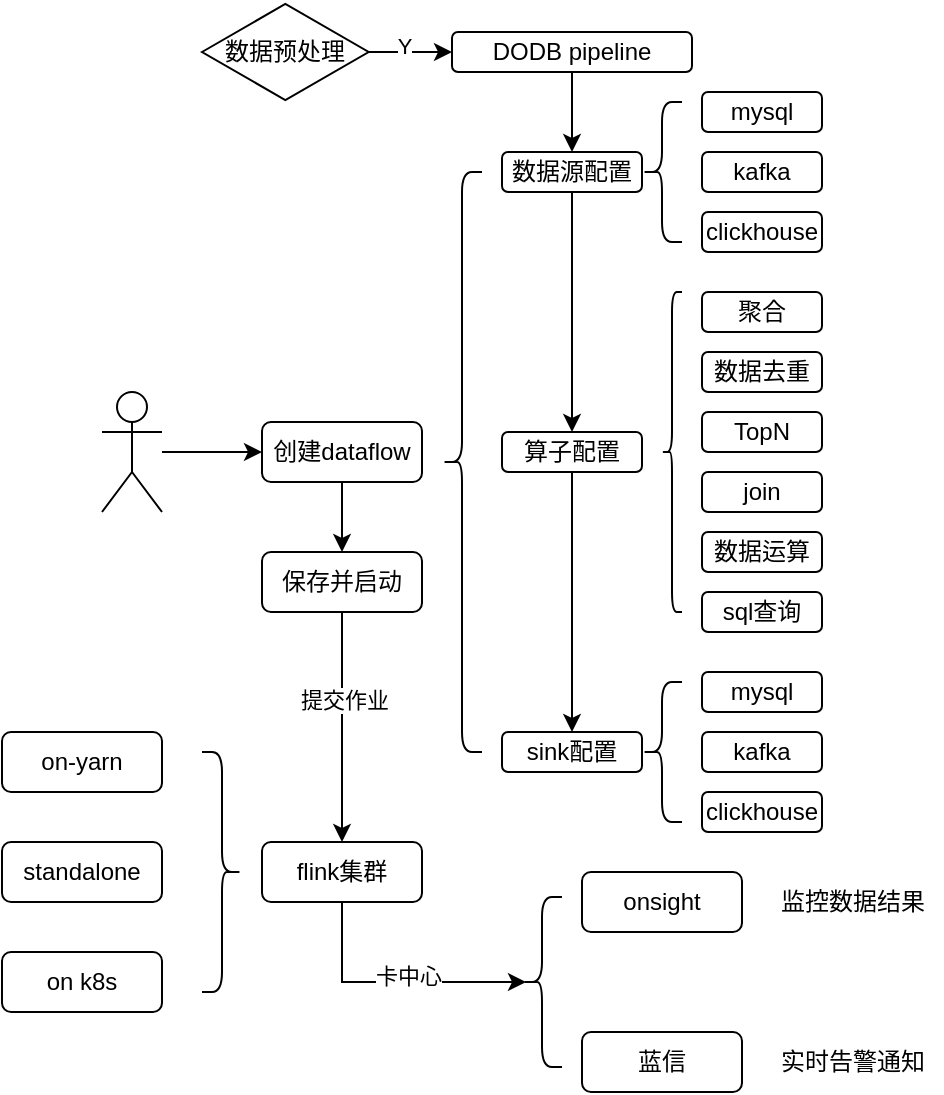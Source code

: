 <mxfile version="14.7.2" type="github">
  <diagram id="7SOYIh-ocD8_NSdhMeMT" name="Page-1">
    <mxGraphModel dx="1042" dy="1679" grid="1" gridSize="10" guides="1" tooltips="1" connect="1" arrows="1" fold="1" page="1" pageScale="1" pageWidth="827" pageHeight="1169" math="0" shadow="0">
      <root>
        <mxCell id="0" />
        <mxCell id="1" parent="0" />
        <mxCell id="SXORoa-QBr3XHSVtzo8y-6" value="" style="edgeStyle=orthogonalEdgeStyle;rounded=0;orthogonalLoop=1;jettySize=auto;html=1;" parent="1" source="SXORoa-QBr3XHSVtzo8y-2" target="SXORoa-QBr3XHSVtzo8y-5" edge="1">
          <mxGeometry relative="1" as="geometry">
            <Array as="points">
              <mxPoint x="140" y="190" />
              <mxPoint x="140" y="190" />
            </Array>
          </mxGeometry>
        </mxCell>
        <mxCell id="SXORoa-QBr3XHSVtzo8y-2" value="" style="shape=umlActor;verticalLabelPosition=bottom;verticalAlign=top;html=1;outlineConnect=0;" parent="1" vertex="1">
          <mxGeometry x="90" y="160" width="30" height="60" as="geometry" />
        </mxCell>
        <mxCell id="SXORoa-QBr3XHSVtzo8y-10" value="" style="edgeStyle=orthogonalEdgeStyle;rounded=0;orthogonalLoop=1;jettySize=auto;html=1;" parent="1" source="SXORoa-QBr3XHSVtzo8y-5" target="SXORoa-QBr3XHSVtzo8y-9" edge="1">
          <mxGeometry relative="1" as="geometry" />
        </mxCell>
        <mxCell id="SXORoa-QBr3XHSVtzo8y-5" value="创建dataflow" style="rounded=1;whiteSpace=wrap;html=1;" parent="1" vertex="1">
          <mxGeometry x="170" y="175" width="80" height="30" as="geometry" />
        </mxCell>
        <mxCell id="SXORoa-QBr3XHSVtzo8y-15" value="" style="edgeStyle=orthogonalEdgeStyle;rounded=0;orthogonalLoop=1;jettySize=auto;html=1;" parent="1" source="SXORoa-QBr3XHSVtzo8y-7" target="SXORoa-QBr3XHSVtzo8y-14" edge="1">
          <mxGeometry relative="1" as="geometry" />
        </mxCell>
        <mxCell id="SXORoa-QBr3XHSVtzo8y-7" value="数据源配置" style="rounded=1;whiteSpace=wrap;html=1;" parent="1" vertex="1">
          <mxGeometry x="290" y="40" width="70" height="20" as="geometry" />
        </mxCell>
        <mxCell id="SXORoa-QBr3XHSVtzo8y-55" value="" style="edgeStyle=orthogonalEdgeStyle;rounded=0;orthogonalLoop=1;jettySize=auto;html=1;" parent="1" source="SXORoa-QBr3XHSVtzo8y-9" target="SXORoa-QBr3XHSVtzo8y-54" edge="1">
          <mxGeometry relative="1" as="geometry" />
        </mxCell>
        <mxCell id="SXORoa-QBr3XHSVtzo8y-56" value="提交作业" style="edgeLabel;html=1;align=center;verticalAlign=middle;resizable=0;points=[];" parent="SXORoa-QBr3XHSVtzo8y-55" vertex="1" connectable="0">
          <mxGeometry x="-0.244" y="1" relative="1" as="geometry">
            <mxPoint as="offset" />
          </mxGeometry>
        </mxCell>
        <mxCell id="SXORoa-QBr3XHSVtzo8y-9" value="保存并启动" style="rounded=1;whiteSpace=wrap;html=1;" parent="1" vertex="1">
          <mxGeometry x="170" y="240" width="80" height="30" as="geometry" />
        </mxCell>
        <mxCell id="SXORoa-QBr3XHSVtzo8y-11" value="" style="shape=curlyBracket;whiteSpace=wrap;html=1;rounded=1;size=0.5;" parent="1" vertex="1">
          <mxGeometry x="260" y="50" width="20" height="290" as="geometry" />
        </mxCell>
        <mxCell id="SXORoa-QBr3XHSVtzo8y-17" value="" style="edgeStyle=orthogonalEdgeStyle;rounded=0;orthogonalLoop=1;jettySize=auto;html=1;" parent="1" source="SXORoa-QBr3XHSVtzo8y-14" target="SXORoa-QBr3XHSVtzo8y-16" edge="1">
          <mxGeometry relative="1" as="geometry" />
        </mxCell>
        <mxCell id="SXORoa-QBr3XHSVtzo8y-14" value="算子配置" style="rounded=1;whiteSpace=wrap;html=1;" parent="1" vertex="1">
          <mxGeometry x="290" y="180" width="70" height="20" as="geometry" />
        </mxCell>
        <mxCell id="SXORoa-QBr3XHSVtzo8y-16" value="sink配置" style="rounded=1;whiteSpace=wrap;html=1;" parent="1" vertex="1">
          <mxGeometry x="290" y="330" width="70" height="20" as="geometry" />
        </mxCell>
        <mxCell id="SXORoa-QBr3XHSVtzo8y-19" value="" style="shape=curlyBracket;whiteSpace=wrap;html=1;rounded=1;" parent="1" vertex="1">
          <mxGeometry x="360" y="15" width="20" height="70" as="geometry" />
        </mxCell>
        <mxCell id="SXORoa-QBr3XHSVtzo8y-20" value="mysql" style="rounded=1;whiteSpace=wrap;html=1;" parent="1" vertex="1">
          <mxGeometry x="390" y="10" width="60" height="20" as="geometry" />
        </mxCell>
        <mxCell id="SXORoa-QBr3XHSVtzo8y-23" value="" style="shape=curlyBracket;whiteSpace=wrap;html=1;rounded=1;size=0.5;" parent="1" vertex="1">
          <mxGeometry x="370" y="110" width="10" height="160" as="geometry" />
        </mxCell>
        <mxCell id="SXORoa-QBr3XHSVtzo8y-25" value="kafka" style="rounded=1;whiteSpace=wrap;html=1;" parent="1" vertex="1">
          <mxGeometry x="390" y="40" width="60" height="20" as="geometry" />
        </mxCell>
        <mxCell id="SXORoa-QBr3XHSVtzo8y-26" value="clickhouse" style="rounded=1;whiteSpace=wrap;html=1;" parent="1" vertex="1">
          <mxGeometry x="390" y="70" width="60" height="20" as="geometry" />
        </mxCell>
        <mxCell id="SXORoa-QBr3XHSVtzo8y-27" value="聚合" style="rounded=1;whiteSpace=wrap;html=1;" parent="1" vertex="1">
          <mxGeometry x="390" y="110" width="60" height="20" as="geometry" />
        </mxCell>
        <mxCell id="SXORoa-QBr3XHSVtzo8y-28" value="数据去重" style="rounded=1;whiteSpace=wrap;html=1;" parent="1" vertex="1">
          <mxGeometry x="390" y="140" width="60" height="20" as="geometry" />
        </mxCell>
        <mxCell id="SXORoa-QBr3XHSVtzo8y-29" value="TopN" style="rounded=1;whiteSpace=wrap;html=1;" parent="1" vertex="1">
          <mxGeometry x="390" y="170" width="60" height="20" as="geometry" />
        </mxCell>
        <mxCell id="SXORoa-QBr3XHSVtzo8y-30" value="join" style="rounded=1;whiteSpace=wrap;html=1;" parent="1" vertex="1">
          <mxGeometry x="390" y="200" width="60" height="20" as="geometry" />
        </mxCell>
        <mxCell id="SXORoa-QBr3XHSVtzo8y-31" value="数据运算" style="rounded=1;whiteSpace=wrap;html=1;" parent="1" vertex="1">
          <mxGeometry x="390" y="230" width="60" height="20" as="geometry" />
        </mxCell>
        <mxCell id="SXORoa-QBr3XHSVtzo8y-32" value="sql查询" style="rounded=1;whiteSpace=wrap;html=1;" parent="1" vertex="1">
          <mxGeometry x="390" y="260" width="60" height="20" as="geometry" />
        </mxCell>
        <mxCell id="SXORoa-QBr3XHSVtzo8y-33" value="" style="shape=curlyBracket;whiteSpace=wrap;html=1;rounded=1;" parent="1" vertex="1">
          <mxGeometry x="360" y="305" width="20" height="70" as="geometry" />
        </mxCell>
        <mxCell id="SXORoa-QBr3XHSVtzo8y-34" value="mysql" style="rounded=1;whiteSpace=wrap;html=1;" parent="1" vertex="1">
          <mxGeometry x="390" y="300" width="60" height="20" as="geometry" />
        </mxCell>
        <mxCell id="SXORoa-QBr3XHSVtzo8y-35" value="kafka" style="rounded=1;whiteSpace=wrap;html=1;" parent="1" vertex="1">
          <mxGeometry x="390" y="330" width="60" height="20" as="geometry" />
        </mxCell>
        <mxCell id="SXORoa-QBr3XHSVtzo8y-36" value="clickhouse" style="rounded=1;whiteSpace=wrap;html=1;" parent="1" vertex="1">
          <mxGeometry x="390" y="360" width="60" height="20" as="geometry" />
        </mxCell>
        <mxCell id="SXORoa-QBr3XHSVtzo8y-48" value="" style="edgeStyle=orthogonalEdgeStyle;rounded=0;orthogonalLoop=1;jettySize=auto;html=1;" parent="1" source="SXORoa-QBr3XHSVtzo8y-37" target="SXORoa-QBr3XHSVtzo8y-7" edge="1">
          <mxGeometry relative="1" as="geometry" />
        </mxCell>
        <mxCell id="SXORoa-QBr3XHSVtzo8y-37" value="DODB pipeline" style="rounded=1;whiteSpace=wrap;html=1;" parent="1" vertex="1">
          <mxGeometry x="265" y="-20" width="120" height="20" as="geometry" />
        </mxCell>
        <mxCell id="SXORoa-QBr3XHSVtzo8y-52" value="" style="edgeStyle=orthogonalEdgeStyle;rounded=0;orthogonalLoop=1;jettySize=auto;html=1;" parent="1" source="SXORoa-QBr3XHSVtzo8y-49" target="SXORoa-QBr3XHSVtzo8y-37" edge="1">
          <mxGeometry relative="1" as="geometry" />
        </mxCell>
        <mxCell id="SXORoa-QBr3XHSVtzo8y-53" value="Y" style="edgeLabel;html=1;align=center;verticalAlign=middle;resizable=0;points=[];" parent="SXORoa-QBr3XHSVtzo8y-52" vertex="1" connectable="0">
          <mxGeometry x="-0.16" y="3" relative="1" as="geometry">
            <mxPoint as="offset" />
          </mxGeometry>
        </mxCell>
        <mxCell id="SXORoa-QBr3XHSVtzo8y-49" value="数据预处理" style="html=1;whiteSpace=wrap;aspect=fixed;shape=isoRectangle;" parent="1" vertex="1">
          <mxGeometry x="140.0" y="-35" width="83.33" height="50" as="geometry" />
        </mxCell>
        <mxCell id="SXORoa-QBr3XHSVtzo8y-65" style="edgeStyle=orthogonalEdgeStyle;rounded=0;orthogonalLoop=1;jettySize=auto;html=1;entryX=0.1;entryY=0.5;entryDx=0;entryDy=0;entryPerimeter=0;" parent="1" source="SXORoa-QBr3XHSVtzo8y-54" target="SXORoa-QBr3XHSVtzo8y-64" edge="1">
          <mxGeometry relative="1" as="geometry">
            <Array as="points">
              <mxPoint x="210" y="455" />
            </Array>
          </mxGeometry>
        </mxCell>
        <mxCell id="SXORoa-QBr3XHSVtzo8y-71" value="卡中心" style="edgeLabel;html=1;align=center;verticalAlign=middle;resizable=0;points=[];" parent="SXORoa-QBr3XHSVtzo8y-65" vertex="1" connectable="0">
          <mxGeometry x="0.103" y="3" relative="1" as="geometry">
            <mxPoint as="offset" />
          </mxGeometry>
        </mxCell>
        <mxCell id="SXORoa-QBr3XHSVtzo8y-54" value="flink集群" style="rounded=1;whiteSpace=wrap;html=1;" parent="1" vertex="1">
          <mxGeometry x="170" y="385" width="80" height="30" as="geometry" />
        </mxCell>
        <mxCell id="SXORoa-QBr3XHSVtzo8y-57" value="on-yarn" style="rounded=1;whiteSpace=wrap;html=1;" parent="1" vertex="1">
          <mxGeometry x="40" y="330" width="80" height="30" as="geometry" />
        </mxCell>
        <mxCell id="SXORoa-QBr3XHSVtzo8y-59" value="" style="shape=curlyBracket;whiteSpace=wrap;html=1;rounded=1;flipH=1;" parent="1" vertex="1">
          <mxGeometry x="140" y="340" width="20" height="120" as="geometry" />
        </mxCell>
        <mxCell id="SXORoa-QBr3XHSVtzo8y-60" value="standalone" style="rounded=1;whiteSpace=wrap;html=1;" parent="1" vertex="1">
          <mxGeometry x="40" y="385" width="80" height="30" as="geometry" />
        </mxCell>
        <mxCell id="SXORoa-QBr3XHSVtzo8y-61" value="on k8s" style="rounded=1;whiteSpace=wrap;html=1;" parent="1" vertex="1">
          <mxGeometry x="40" y="440" width="80" height="30" as="geometry" />
        </mxCell>
        <mxCell id="SXORoa-QBr3XHSVtzo8y-64" value="" style="shape=curlyBracket;whiteSpace=wrap;html=1;rounded=1;" parent="1" vertex="1">
          <mxGeometry x="300" y="412.5" width="20" height="85" as="geometry" />
        </mxCell>
        <mxCell id="SXORoa-QBr3XHSVtzo8y-67" value="onsight" style="rounded=1;whiteSpace=wrap;html=1;" parent="1" vertex="1">
          <mxGeometry x="330" y="400" width="80" height="30" as="geometry" />
        </mxCell>
        <mxCell id="SXORoa-QBr3XHSVtzo8y-68" value="蓝信" style="rounded=1;whiteSpace=wrap;html=1;" parent="1" vertex="1">
          <mxGeometry x="330" y="480" width="80" height="30" as="geometry" />
        </mxCell>
        <mxCell id="SXORoa-QBr3XHSVtzo8y-69" value="监控数据结果" style="text;html=1;align=center;verticalAlign=middle;resizable=0;points=[];autosize=1;strokeColor=none;" parent="1" vertex="1">
          <mxGeometry x="420" y="405" width="90" height="20" as="geometry" />
        </mxCell>
        <mxCell id="SXORoa-QBr3XHSVtzo8y-70" value="实时告警通知" style="text;html=1;align=center;verticalAlign=middle;resizable=0;points=[];autosize=1;strokeColor=none;" parent="1" vertex="1">
          <mxGeometry x="420" y="485" width="90" height="20" as="geometry" />
        </mxCell>
      </root>
    </mxGraphModel>
  </diagram>
</mxfile>
